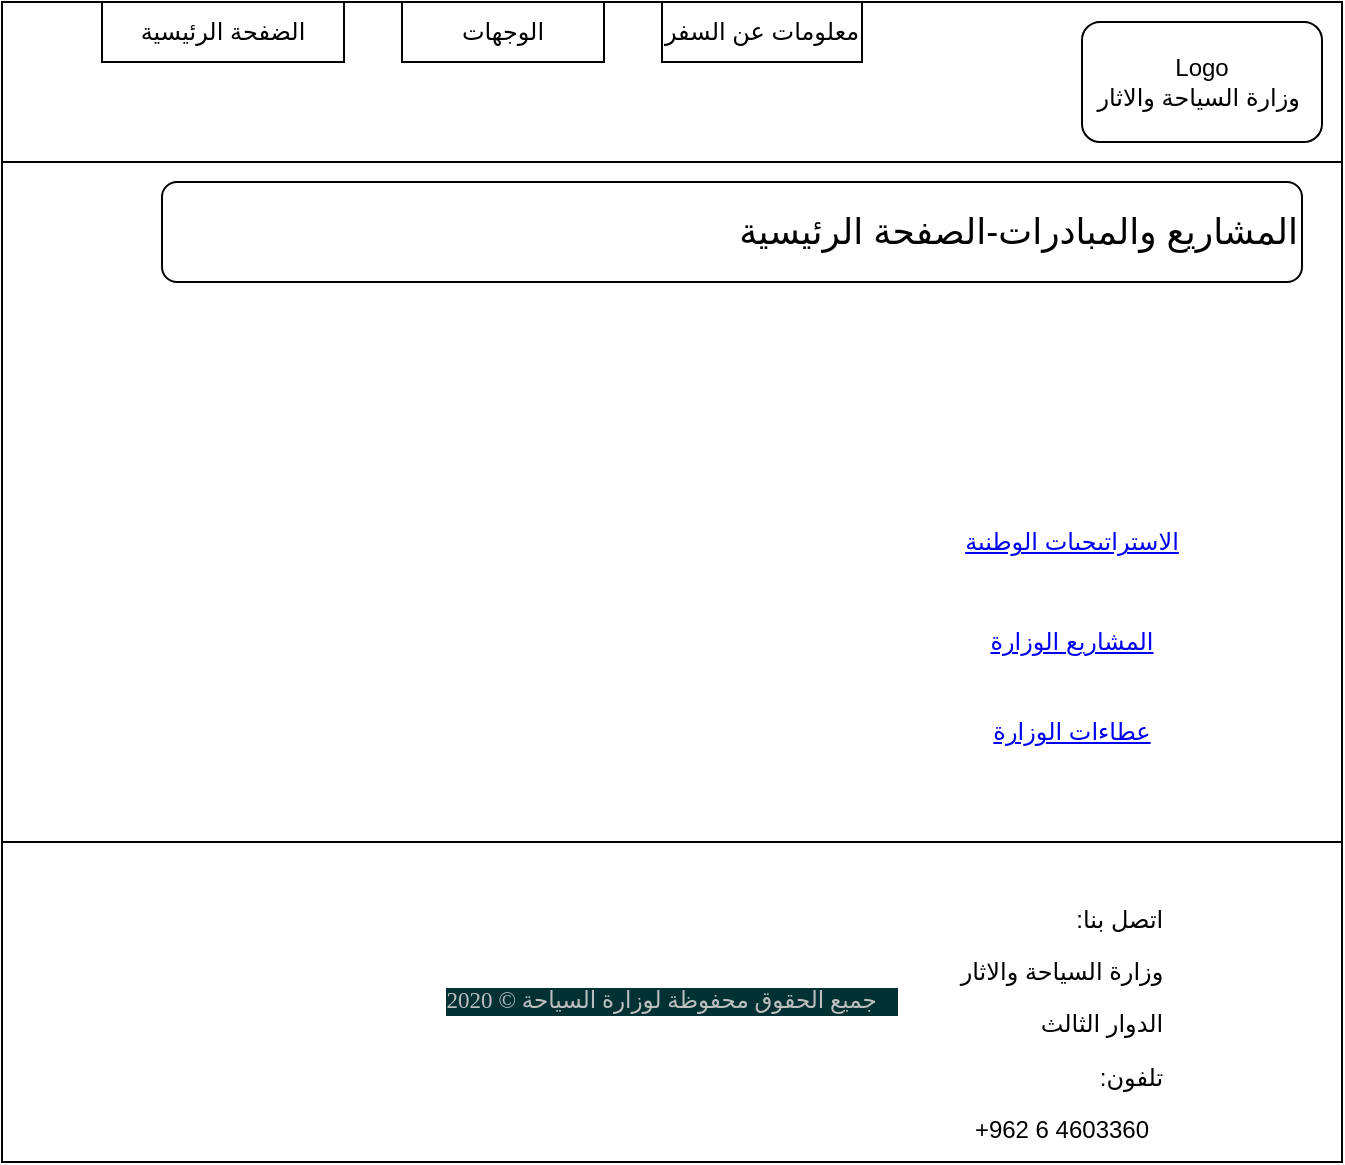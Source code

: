 <mxfile version="13.6.2" type="device"><diagram id="W-jjBz0Ynh4pD7gbNZX0" name="Page-1"><mxGraphModel dx="1865" dy="1668" grid="1" gridSize="10" guides="1" tooltips="1" connect="1" arrows="1" fold="1" page="1" pageScale="1" pageWidth="827" pageHeight="1169" math="0" shadow="0"><root><mxCell id="0"/><mxCell id="1" parent="0"/><mxCell id="f9ni2ujF2P3RwUGlYyM4-1" value="" style="rounded=0;whiteSpace=wrap;html=1;" parent="1" vertex="1"><mxGeometry x="-80" y="-160" width="670" height="570" as="geometry"/></mxCell><mxCell id="f9ni2ujF2P3RwUGlYyM4-2" value="" style="rounded=0;whiteSpace=wrap;html=1;" parent="1" vertex="1"><mxGeometry x="-80" y="-160" width="670" height="80" as="geometry"/></mxCell><mxCell id="f9ni2ujF2P3RwUGlYyM4-3" value="الضفحة الرئيسية" style="rounded=0;whiteSpace=wrap;html=1;" parent="1" vertex="1"><mxGeometry x="-30" y="-160" width="121" height="30" as="geometry"/></mxCell><mxCell id="f9ni2ujF2P3RwUGlYyM4-4" value="معلومات عن السفر" style="rounded=0;whiteSpace=wrap;html=1;" parent="1" vertex="1"><mxGeometry x="250" y="-160" width="100" height="30" as="geometry"/></mxCell><mxCell id="f9ni2ujF2P3RwUGlYyM4-5" value="الوجهات" style="rounded=0;whiteSpace=wrap;html=1;" parent="1" vertex="1"><mxGeometry x="120" y="-160" width="101" height="30" as="geometry"/></mxCell><mxCell id="f9ni2ujF2P3RwUGlYyM4-6" value="Logo&lt;br&gt;وزارة السياحة والاثار&amp;nbsp;" style="rounded=1;whiteSpace=wrap;html=1;" parent="1" vertex="1"><mxGeometry x="460" y="-150" width="120" height="60" as="geometry"/></mxCell><mxCell id="f9ni2ujF2P3RwUGlYyM4-8" value="&lt;font style=&quot;font-size: 18px&quot;&gt;&lt;span style=&quot;text-align: center&quot;&gt;المشاريع والمبادرات&lt;/span&gt;-الصفحة الرئيسية&lt;/font&gt;" style="rounded=1;whiteSpace=wrap;html=1;align=right;" parent="1" vertex="1"><mxGeometry y="-70" width="570" height="50" as="geometry"/></mxCell><UserObject label="الاستراتيجيات الوطنية" link="https://www.draw.io" id="f9ni2ujF2P3RwUGlYyM4-9"><mxCell style="text;html=1;strokeColor=none;fillColor=none;whiteSpace=wrap;align=center;verticalAlign=middle;fontColor=#0000EE;fontStyle=4;" parent="1" vertex="1"><mxGeometry x="390" y="100" width="130" height="20" as="geometry"/></mxCell></UserObject><UserObject label="المشاريع الوزارة" link="https://www.draw.io" id="f9ni2ujF2P3RwUGlYyM4-10"><mxCell style="text;html=1;strokeColor=none;fillColor=none;whiteSpace=wrap;align=center;verticalAlign=middle;fontColor=#0000EE;fontStyle=4;" parent="1" vertex="1"><mxGeometry x="390" y="145" width="130" height="30" as="geometry"/></mxCell></UserObject><UserObject label="عطاءات الوزارة" link="https://www.draw.io" id="f9ni2ujF2P3RwUGlYyM4-11"><mxCell style="text;html=1;strokeColor=none;fillColor=none;whiteSpace=wrap;align=center;verticalAlign=middle;fontColor=#0000EE;fontStyle=4;" parent="1" vertex="1"><mxGeometry x="390" y="190" width="130" height="30" as="geometry"/></mxCell></UserObject><mxCell id="f9ni2ujF2P3RwUGlYyM4-19" value="&lt;div class=&quot;sct-copyright&quot; style=&quot;box-sizing: border-box ; color: rgb(189 , 190 , 192) ; float: right ; padding-left: 0px ; padding-right: 0.9em ; font-family: &amp;#34;newfont&amp;#34; ; font-size: 11.52px ; text-align: left ; background-color: rgb(1 , 49 , 51)&quot;&gt;جميع الحقوق محفوظة لوزارة السياحة ©&amp;nbsp;2020&lt;/div&gt;&lt;div&gt;&lt;br&gt;&lt;/div&gt;" style="rounded=0;whiteSpace=wrap;html=1;" parent="1" vertex="1"><mxGeometry x="-80" y="260" width="670" height="160" as="geometry"/></mxCell><mxCell id="f9ni2ujF2P3RwUGlYyM4-20" value="&lt;p class=&quot;MsoNormal&quot; align=&quot;right&quot; style=&quot;text-align: right&quot;&gt;&lt;span lang=&quot;AR-SA&quot; dir=&quot;RTL&quot; style=&quot;font-family: &amp;#34;arial&amp;#34; , sans-serif&quot;&gt;&lt;span style=&quot;background-color: rgb(255 , 255 , 255)&quot;&gt;اتصل بنا:&lt;/span&gt;&lt;span style=&quot;background-color: yellow&quot;&gt;&lt;/span&gt;&lt;/span&gt;&lt;/p&gt;&lt;p class=&quot;MsoNormal&quot; align=&quot;right&quot; style=&quot;text-align: right&quot;&gt;&lt;span lang=&quot;AR-SA&quot; dir=&quot;RTL&quot; style=&quot;font-family: &amp;#34;arial&amp;#34; , sans-serif&quot;&gt;&lt;span style=&quot;background-color: rgb(255 , 255 , 255)&quot;&gt;وزارة السياحة والاثار&lt;/span&gt;&lt;/span&gt;&lt;/p&gt;&lt;p class=&quot;MsoNormal&quot; align=&quot;right&quot; style=&quot;text-align: right&quot;&gt;&lt;span lang=&quot;AR-SA&quot; dir=&quot;RTL&quot; style=&quot;font-family: &amp;#34;arial&amp;#34; , sans-serif&quot;&gt;&lt;span style=&quot;background-color: rgb(255 , 255 , 255)&quot;&gt;الدوار الثالث&amp;nbsp;&lt;/span&gt;&lt;/span&gt;&lt;/p&gt;&lt;p class=&quot;MsoNormal&quot; align=&quot;right&quot; style=&quot;text-align: right&quot;&gt;&lt;span lang=&quot;AR-SA&quot; dir=&quot;RTL&quot; style=&quot;font-family: &amp;#34;arial&amp;#34; , sans-serif&quot;&gt;&lt;span style=&quot;background-color: rgb(255 , 255 , 255)&quot;&gt;تلفون:&lt;/span&gt;&lt;/span&gt;&lt;/p&gt;&lt;span style=&quot;line-height: 107% ; font-family: &amp;#34;arial&amp;#34; , sans-serif&quot;&gt;&lt;font style=&quot;font-size: 12px&quot;&gt;+962 6 4603360&lt;/font&gt;&lt;/span&gt;" style="text;html=1;strokeColor=none;fillColor=none;align=center;verticalAlign=middle;whiteSpace=wrap;rounded=0;" parent="1" vertex="1"><mxGeometry x="370" y="280" width="160" height="130" as="geometry"/></mxCell></root></mxGraphModel></diagram></mxfile>